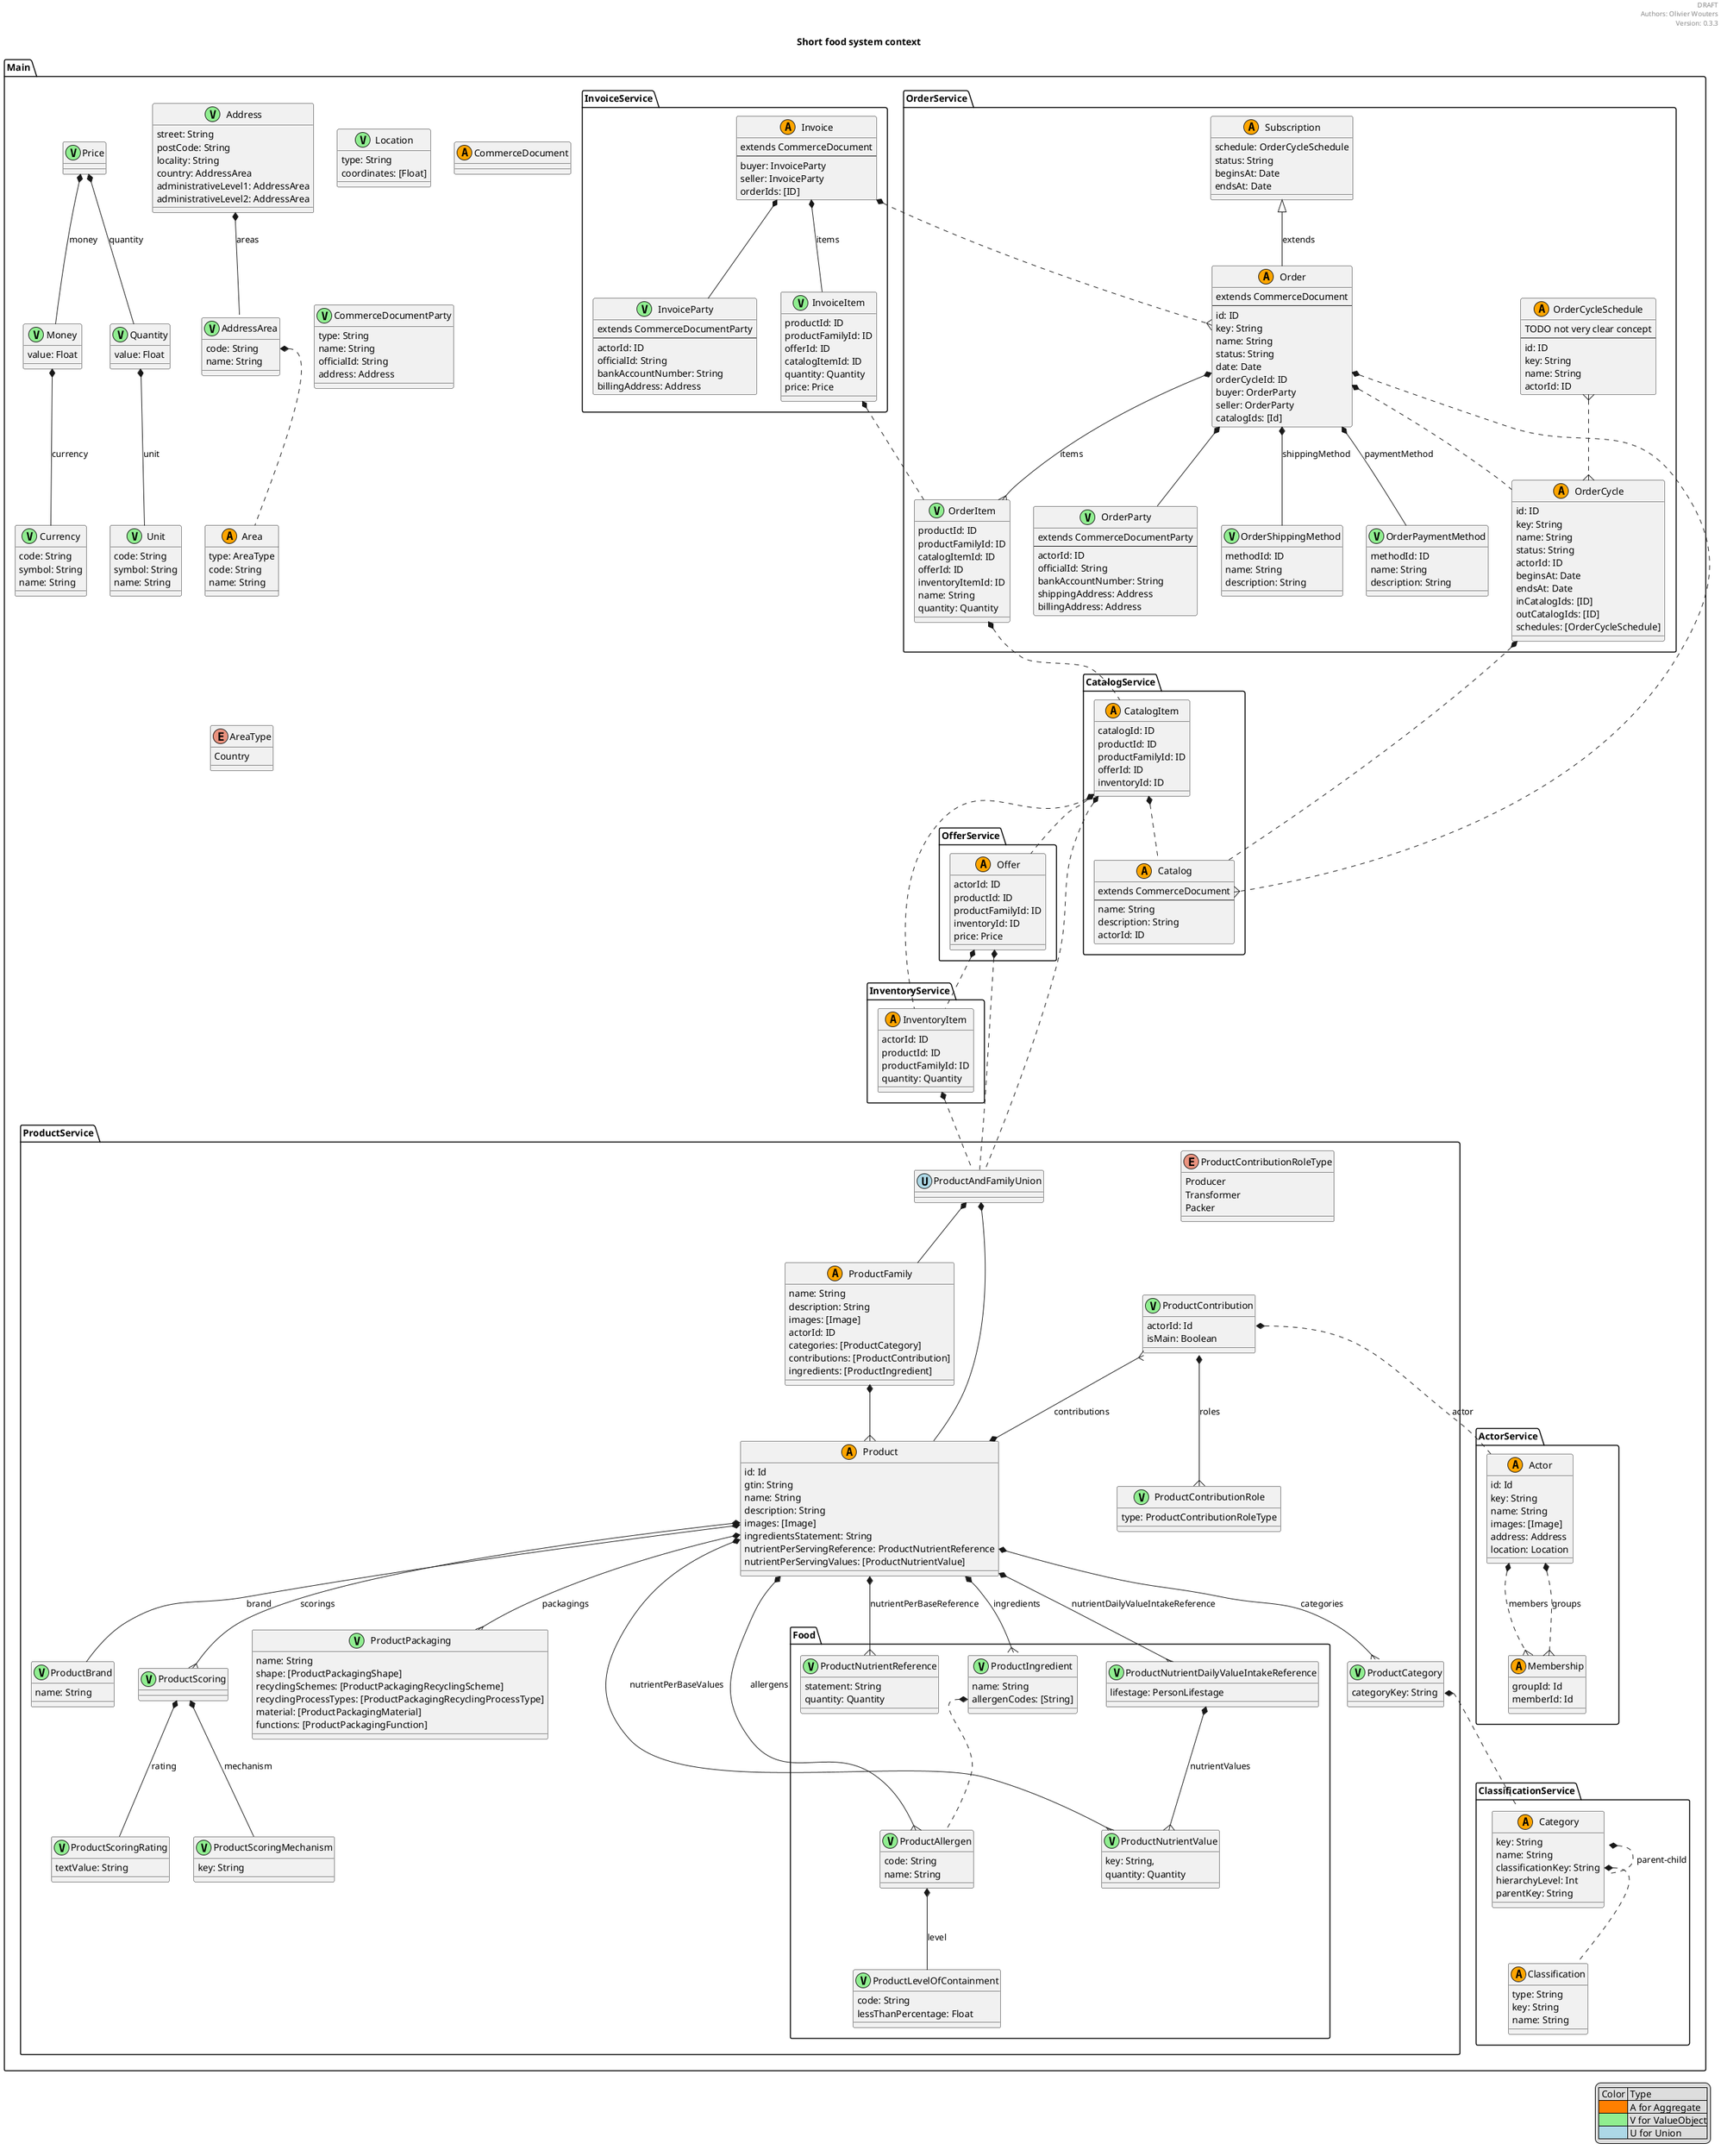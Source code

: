 @startuml

header
DRAFT
Authors: Olivier Wouters
Version: 0.3.3
endheader

legend right
    | Color | Type |
    |<#ff7f00>| A for Aggregate|
    |<#90ee90>| V for ValueObject|
    |<#ADD8E6>| U for Union|
endlegend

title Short food system context

namespace Main {
  
  class Address << (V,lightgreen) >> {
    street: String
    postCode: String
    locality: String
    country: AddressArea
    administrativeLevel1: AddressArea
    administrativeLevel2: AddressArea
  }
  
  Address *-- AddressArea : "areas"
  
  class AddressArea << (V,lightgreen) >> {
    code: String
    name: String
  }
  
  AddressArea::code *.. Area
  
  class Area << (A,orange) >> {
    type: AreaType
    code: String
    name: String
  }
  
  Area .[hidden]. AreaType
  
  enum AreaType {
      Country
  }
  
  class Location << (V,lightgreen) >> {
      type: String
      coordinates: [Float]
  }
  
  class Quantity << (V,lightgreen) >> {
    value: Float
  }
  
  Quantity *-- Unit : unit
  
  class Unit << (V,lightgreen) >> {
    code: String
    symbol: String
    name: String
  }
  
  class Price << (V,lightgreen) >> {
  }
  
  Price *-- Quantity : quantity
  Price *-- Money : money
  
  class Money << (V,lightgreen) >> {
    value: Float
  }
  
  Money *-- Currency : currency
  
  class Currency << (V,lightgreen) >> {
    code: String
    symbol: String
    name: String
  }
  
  class CommerceDocument << (A,orange) >> {
  }
  
  class CommerceDocumentParty << (V,lightgreen) >> {
    type: String
    name: String
    officialId: String
    address: Address
  }
  
  
  namespace ActorService {
  
    class Actor << (A,orange) >> {
      id: Id
      key: String
      name: String
      images: [Image]
      address: Address
      location: Location
    }
    
    class Membership << (A,orange) >> {
      groupId: Id
      memberId: Id
    }
  
    Actor *..{ Membership : members
    Actor *..{ Membership : groups
  }
  
  namespace ClassificationService {
    
    class Classification << (A,orange) >> {
      type: String
      key: String
      name: String
    }
    
    class Category << (A,orange) >> {
      key: String
      name: String
      classificationKey: String
      hierarchyLevel: Int
      parentKey: String
    }
    
    Category::classificationKey *.. Classification
    Category *.. Category : parent-child
  }
  
  namespace ProductService {
  
    namespace Food {
    
      class ProductIngredient << (V,lightgreen) >> {
          name: String
          allergenCodes: [String]
      }
      
      ProductIngredient::allergenCodes *.. ProductAllergen
      
      class ProductAllergen << (V,lightgreen) >> {
        code: String
        name: String
      }
      
      ProductAllergen *-- ProductLevelOfContainment: level
      
      class ProductLevelOfContainment << (V,lightgreen) >>
      {
        code: String
        lessThanPercentage: Float
      }
      
      class ProductNutrientDailyValueIntakeReference << (V,lightgreen) >> {
        lifestage: PersonLifestage
      }
      
      ProductNutrientDailyValueIntakeReference *--{ ProductNutrientValue : nutrientValues
      
      class ProductNutrientReference << (V,lightgreen) >> {
        statement: String
        quantity: Quantity
      }
      
      class ProductNutrientValue << (V,lightgreen) >> {
        key: String,
        quantity: Quantity
      }
    
    }
  
    class Product << (A,orange) >> {
      id: Id
      gtin: String
      name: String
      description: String
      images: [Image]
      ingredientsStatement: String
      nutrientPerServingReference: ProductNutrientReference
      nutrientPerServingValues: [ProductNutrientValue]
    }
    
    Product *-- ProductBrand : brand
    Product *-up-{ ProductContribution : contributions
    Product *--{ ProductCategory :  categories
    
    Product *--{ ProductPackaging : packagings
    Product *--{ ProductScoring : scorings
    
    Product *--{ Main.ProductService.Food.ProductIngredient : ingredients
    Product *--{ Main.ProductService.Food.ProductAllergen : allergens
    Product *--{ Main.ProductService.Food.ProductNutrientDailyValueIntakeReference : nutrientDailyValueIntakeReference
    Product *--{ Main.ProductService.Food.ProductNutrientReference : nutrientPerBaseReference
    Product *--{ Main.ProductService.Food.ProductNutrientValue : nutrientPerBaseValues
    
    class ProductBrand << (V,lightgreen) >> { 
      name: String
    }
    
    class ProductContribution << (V,lightgreen) >> {
        actorId: Id
        isMain: Boolean
    }
    
    ProductContribution::actorId *.. Main.ActorService.Actor : actor
    ProductContribution *--{ ProductContributionRole : roles
    
    enum ProductContributionRoleType {
      Producer
      Transformer
      Packer
    }
    
    class ProductContributionRole << (V,lightgreen) >> {
      type: ProductContributionRoleType
    }
    
    class ProductCategory << (V,lightgreen) >> {
      categoryKey: String
    }
  
    ProductCategory::categoryKey *.. Main.ClassificationService.Category
    
    
    class ProductPackaging << (V,lightgreen) >> {
      name: String
      shape: [ProductPackagingShape]
      recyclingSchemes: [ProductPackagingRecyclingScheme]
      recyclingProcessTypes: [ProductPackagingRecyclingProcessType]
      material: [ProductPackagingMaterial]
      functions: [ProductPackagingFunction]
    }
    
    class ProductScoring << (V,lightgreen) >> {
      
    }
    
    ProductScoring *-- ProductScoringRating : rating
    ProductScoring *-- ProductScoringMechanism : mechanism
    
    class ProductScoringRating << (V,lightgreen) >> {
      textValue: String
    }
    
    class ProductScoringMechanism << (V,lightgreen) >> {
      key: String
    }
    
    class ProductFamily << (A,orange) >> {
      name: String
      description: String
      images: [Image]
      actorId: ID
      categories: [ProductCategory]
      contributions: [ProductContribution]
      ingredients: [ProductIngredient]
    }
    
    ProductFamily *--{ Product
    
    class ProductAndFamilyUnion << (U,lightblue) >> {
    
    }
    
    ProductAndFamilyUnion *-- Product
    ProductAndFamilyUnion *-- ProductFamily
    
  }
  
  namespace InventoryService {
    class InventoryItem << (A,orange) >> {
      actorId: ID
      productId: ID
      productFamilyId: ID
      quantity: Quantity
    }
    
    InventoryItem *.. Main.ProductService.ProductAndFamilyUnion
  }
  
  namespace OfferService {
  
    class Offer << (A,orange) >> {
      actorId: ID
      productId: ID
      productFamilyId: ID
      inventoryId: ID
      price: Price
    }
    
    Offer *.. Main.ProductService.ProductAndFamilyUnion
    Offer *.. Main.InventoryService.InventoryItem
  
  }
  
  namespace CatalogService {
  
    class Catalog << (A,orange) >> {
      extends CommerceDocument
      --
      name: String
      description: String
      actorId: ID
    }
  
    class CatalogItem << (A,orange) >> {
      catalogId: ID
      productId: ID
      productFamilyId: ID
      offerId: ID
      inventoryId: ID
    }
    
    CatalogItem *.. Catalog
    CatalogItem *.. Main.ProductService.ProductAndFamilyUnion
    CatalogItem *.. Main.OfferService.Offer
    CatalogItem *.. Main.InventoryService.InventoryItem
  
  }
  
  namespace OrderService {  

    class Order << (A,orange) >> {
      extends CommerceDocument
      --
        id: ID
        key: String
        name: String
        status: String
        date: Date
        orderCycleId: ID
        buyer: OrderParty
        seller: OrderParty
        catalogIds: [Id]
    }
    
    Order *--{ OrderItem : items
    Order *-- OrderParty
    Order *-- OrderShippingMethod : shippingMethod
    Order *-- OrderPaymentMethod : paymentMethod
    Order *.. OrderCycle
    Order *..{ Main.CatalogService.Catalog

    class OrderItem << (V,lightgreen) >> {
        productId: ID
        productFamilyId: ID
        catalogItemId: ID
        offerId: ID
        inventoryItemId: ID
        name: String
        quantity: Quantity
    }
    
    OrderItem *.. Main.CatalogService.CatalogItem
    
    class OrderParty << (V,lightgreen) >> {
      extends CommerceDocumentParty
      --
      actorId: ID
      officialId: String
      bankAccountNumber: String
      shippingAddress: Address
      billingAddress: Address
    }
    
    class OrderShippingMethod << (V,lightgreen) >> {
        methodId: ID
        name: String
        description: String
    } 
    
    class OrderPaymentMethod << (V,lightgreen) >> {
        methodId: ID
        name: String
        description: String
    } 

    class OrderCycle << (A,orange) >> {
        id: ID
        key: String
        name: String
        status: String
        actorId: ID
        beginsAt: Date
        endsAt: Date
        inCatalogIds: [ID]
        outCatalogIds: [ID]
        schedules: [OrderCycleSchedule]
    }
    
    
    OrderCycle *.. Main.CatalogService.Catalog

    class OrderCycleSchedule << (A,orange) >> {
      TODO not very clear concept
      --
      id: ID
      key: String
      name: String
      actorId: ID
    }
    
    OrderCycleSchedule }..{ OrderCycle

    class Subscription << (A,orange) >> {
      schedule: OrderCycleSchedule
      status: String
      beginsAt: Date
      endsAt: Date
    }
    
    Subscription <|-- Order : extends 
    
  }
  
  namespace InvoiceService  {
  
    class Invoice << (A,orange) >> {
      extends CommerceDocument
      --
      buyer: InvoiceParty
      seller: InvoiceParty
      orderIds: [ID]
    }
    
    Invoice *-- InvoiceParty
    Invoice *-- InvoiceItem : items
    Invoice *..{ Main.OrderService.Order
    
    class InvoiceParty << (V,lightgreen) >> {
      extends CommerceDocumentParty
      --
      actorId: ID
      officialId: String
      bankAccountNumber: String
      billingAddress: Address
    }
    
    class InvoiceItem << (V,lightgreen) >> {
      productId: ID
      productFamilyId: ID
      offerId: ID
      catalogItemId: ID
      quantity: Quantity
      price: Price
    }
    
    InvoiceItem *.. Main.OrderService.OrderItem
  
  }
  
}

@enduml
